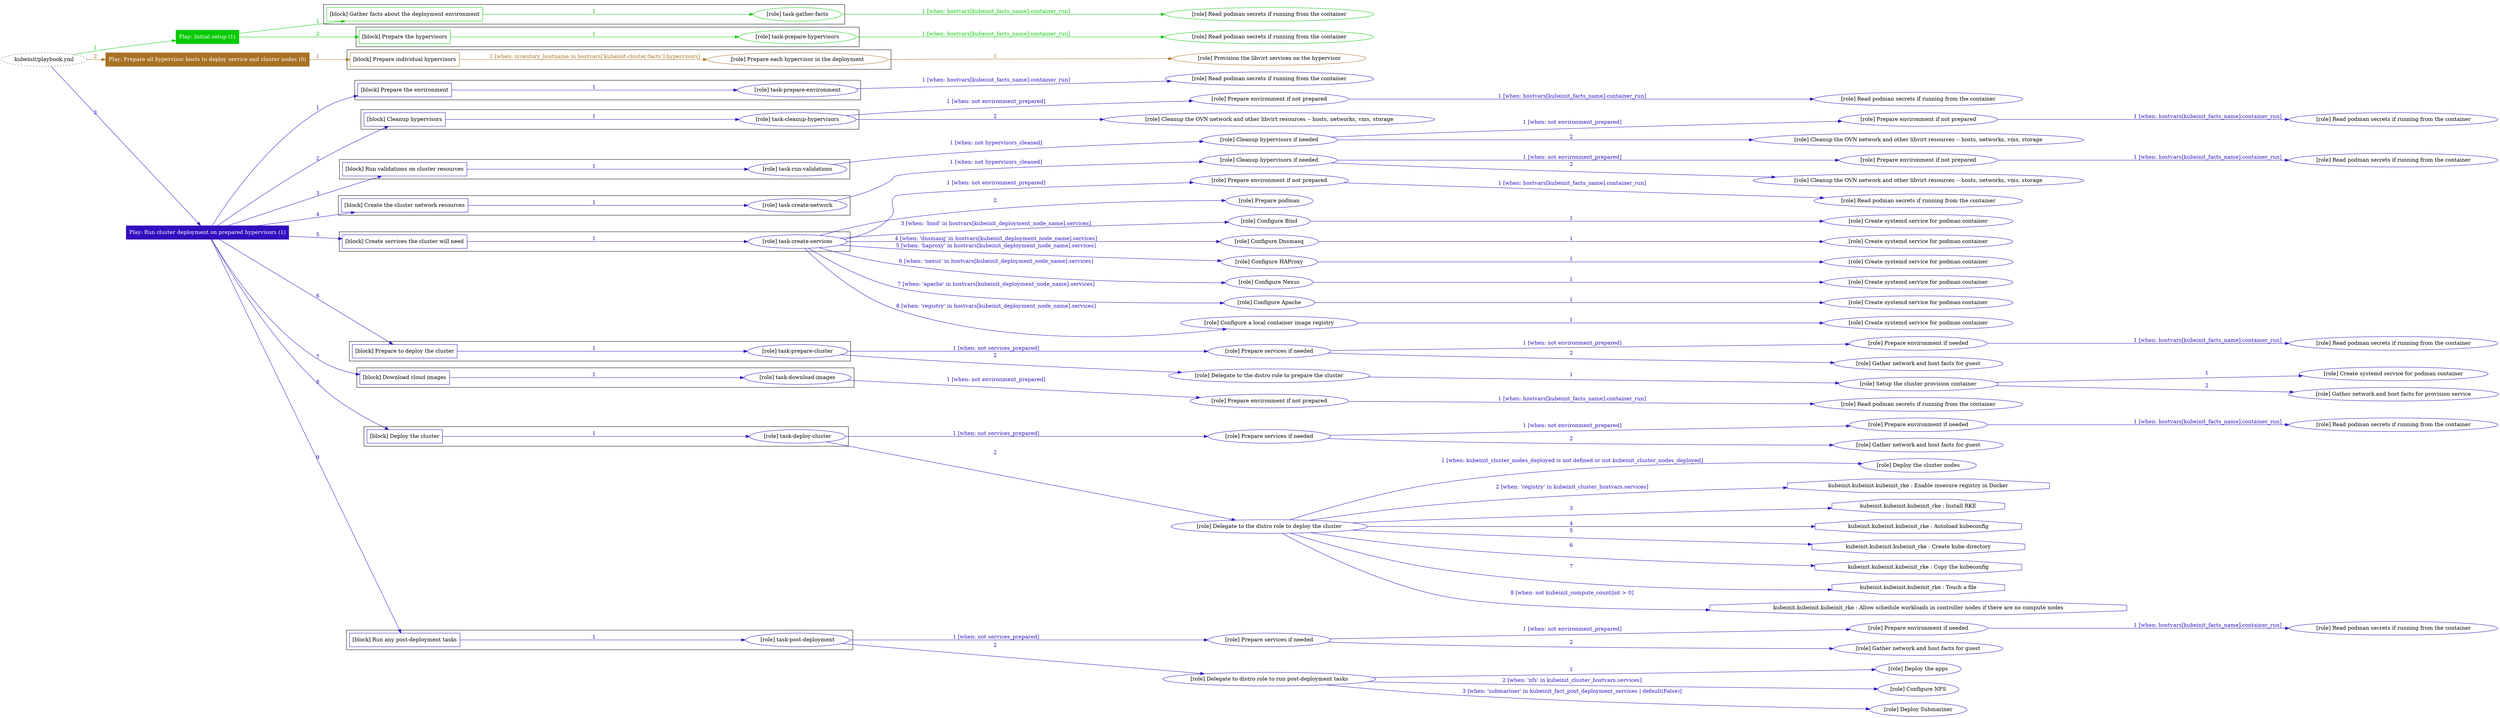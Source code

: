 digraph {
	graph [concentrate=true ordering=in rankdir=LR ratio=fill]
	edge [esep=5 sep=10]
	"kubeinit/playbook.yml" [id=root_node style=dotted]
	play_a239d398 [label="Play: Initial setup (1)" color="#04ca02" fontcolor="#ffffff" id=play_a239d398 shape=box style=filled tooltip=localhost]
	"kubeinit/playbook.yml" -> play_a239d398 [label="1 " color="#04ca02" fontcolor="#04ca02" id=edge_42942084 labeltooltip="1 " tooltip="1 "]
	subgraph "Read podman secrets if running from the container" {
		role_7c1c283b [label="[role] Read podman secrets if running from the container" color="#04ca02" id=role_7c1c283b tooltip="Read podman secrets if running from the container"]
	}
	subgraph "task-gather-facts" {
		role_961c66e1 [label="[role] task-gather-facts" color="#04ca02" id=role_961c66e1 tooltip="task-gather-facts"]
		role_961c66e1 -> role_7c1c283b [label="1 [when: hostvars[kubeinit_facts_name].container_run]" color="#04ca02" fontcolor="#04ca02" id=edge_193b63d1 labeltooltip="1 [when: hostvars[kubeinit_facts_name].container_run]" tooltip="1 [when: hostvars[kubeinit_facts_name].container_run]"]
	}
	subgraph "Read podman secrets if running from the container" {
		role_e6493bc1 [label="[role] Read podman secrets if running from the container" color="#04ca02" id=role_e6493bc1 tooltip="Read podman secrets if running from the container"]
	}
	subgraph "task-prepare-hypervisors" {
		role_396172da [label="[role] task-prepare-hypervisors" color="#04ca02" id=role_396172da tooltip="task-prepare-hypervisors"]
		role_396172da -> role_e6493bc1 [label="1 [when: hostvars[kubeinit_facts_name].container_run]" color="#04ca02" fontcolor="#04ca02" id=edge_c158695e labeltooltip="1 [when: hostvars[kubeinit_facts_name].container_run]" tooltip="1 [when: hostvars[kubeinit_facts_name].container_run]"]
	}
	subgraph "Play: Initial setup (1)" {
		play_a239d398 -> block_baf64539 [label=1 color="#04ca02" fontcolor="#04ca02" id=edge_060b0827 labeltooltip=1 tooltip=1]
		subgraph cluster_block_baf64539 {
			block_baf64539 [label="[block] Gather facts about the deployment environment" color="#04ca02" id=block_baf64539 labeltooltip="Gather facts about the deployment environment" shape=box tooltip="Gather facts about the deployment environment"]
			block_baf64539 -> role_961c66e1 [label="1 " color="#04ca02" fontcolor="#04ca02" id=edge_d8bb8e48 labeltooltip="1 " tooltip="1 "]
		}
		play_a239d398 -> block_6f7a5387 [label=2 color="#04ca02" fontcolor="#04ca02" id=edge_841a7c9b labeltooltip=2 tooltip=2]
		subgraph cluster_block_6f7a5387 {
			block_6f7a5387 [label="[block] Prepare the hypervisors" color="#04ca02" id=block_6f7a5387 labeltooltip="Prepare the hypervisors" shape=box tooltip="Prepare the hypervisors"]
			block_6f7a5387 -> role_396172da [label="1 " color="#04ca02" fontcolor="#04ca02" id=edge_f0bb1bd3 labeltooltip="1 " tooltip="1 "]
		}
	}
	play_30f5141a [label="Play: Prepare all hypervisor hosts to deploy service and cluster nodes (0)" color="#a87224" fontcolor="#ffffff" id=play_30f5141a shape=box style=filled tooltip="Play: Prepare all hypervisor hosts to deploy service and cluster nodes (0)"]
	"kubeinit/playbook.yml" -> play_30f5141a [label="2 " color="#a87224" fontcolor="#a87224" id=edge_f06ef490 labeltooltip="2 " tooltip="2 "]
	subgraph "Provision the libvirt services on the hypervisor" {
		role_fe6aa7c6 [label="[role] Provision the libvirt services on the hypervisor" color="#a87224" id=role_fe6aa7c6 tooltip="Provision the libvirt services on the hypervisor"]
	}
	subgraph "Prepare each hypervisor in the deployment" {
		role_ebc04b40 [label="[role] Prepare each hypervisor in the deployment" color="#a87224" id=role_ebc04b40 tooltip="Prepare each hypervisor in the deployment"]
		role_ebc04b40 -> role_fe6aa7c6 [label="1 " color="#a87224" fontcolor="#a87224" id=edge_b0aa969a labeltooltip="1 " tooltip="1 "]
	}
	subgraph "Play: Prepare all hypervisor hosts to deploy service and cluster nodes (0)" {
		play_30f5141a -> block_6ff5ddff [label=1 color="#a87224" fontcolor="#a87224" id=edge_0ccb99e1 labeltooltip=1 tooltip=1]
		subgraph cluster_block_6ff5ddff {
			block_6ff5ddff [label="[block] Prepare individual hypervisors" color="#a87224" id=block_6ff5ddff labeltooltip="Prepare individual hypervisors" shape=box tooltip="Prepare individual hypervisors"]
			block_6ff5ddff -> role_ebc04b40 [label="1 [when: inventory_hostname in hostvars['kubeinit-cluster-facts'].hypervisors]" color="#a87224" fontcolor="#a87224" id=edge_e6e6d71a labeltooltip="1 [when: inventory_hostname in hostvars['kubeinit-cluster-facts'].hypervisors]" tooltip="1 [when: inventory_hostname in hostvars['kubeinit-cluster-facts'].hypervisors]"]
		}
	}
	play_9c03c293 [label="Play: Run cluster deployment on prepared hypervisors (1)" color="#330dbf" fontcolor="#ffffff" id=play_9c03c293 shape=box style=filled tooltip=localhost]
	"kubeinit/playbook.yml" -> play_9c03c293 [label="3 " color="#330dbf" fontcolor="#330dbf" id=edge_a16b38de labeltooltip="3 " tooltip="3 "]
	subgraph "Read podman secrets if running from the container" {
		role_790930a3 [label="[role] Read podman secrets if running from the container" color="#330dbf" id=role_790930a3 tooltip="Read podman secrets if running from the container"]
	}
	subgraph "task-prepare-environment" {
		role_78bd853e [label="[role] task-prepare-environment" color="#330dbf" id=role_78bd853e tooltip="task-prepare-environment"]
		role_78bd853e -> role_790930a3 [label="1 [when: hostvars[kubeinit_facts_name].container_run]" color="#330dbf" fontcolor="#330dbf" id=edge_b48f32a9 labeltooltip="1 [when: hostvars[kubeinit_facts_name].container_run]" tooltip="1 [when: hostvars[kubeinit_facts_name].container_run]"]
	}
	subgraph "Read podman secrets if running from the container" {
		role_b2c2d9a5 [label="[role] Read podman secrets if running from the container" color="#330dbf" id=role_b2c2d9a5 tooltip="Read podman secrets if running from the container"]
	}
	subgraph "Prepare environment if not prepared" {
		role_b6831829 [label="[role] Prepare environment if not prepared" color="#330dbf" id=role_b6831829 tooltip="Prepare environment if not prepared"]
		role_b6831829 -> role_b2c2d9a5 [label="1 [when: hostvars[kubeinit_facts_name].container_run]" color="#330dbf" fontcolor="#330dbf" id=edge_0f594efd labeltooltip="1 [when: hostvars[kubeinit_facts_name].container_run]" tooltip="1 [when: hostvars[kubeinit_facts_name].container_run]"]
	}
	subgraph "Cleanup the OVN network and other libvirt resources -- hosts, networks, vms, storage" {
		role_8bc18299 [label="[role] Cleanup the OVN network and other libvirt resources -- hosts, networks, vms, storage" color="#330dbf" id=role_8bc18299 tooltip="Cleanup the OVN network and other libvirt resources -- hosts, networks, vms, storage"]
	}
	subgraph "task-cleanup-hypervisors" {
		role_b60a5ead [label="[role] task-cleanup-hypervisors" color="#330dbf" id=role_b60a5ead tooltip="task-cleanup-hypervisors"]
		role_b60a5ead -> role_b6831829 [label="1 [when: not environment_prepared]" color="#330dbf" fontcolor="#330dbf" id=edge_076ccca5 labeltooltip="1 [when: not environment_prepared]" tooltip="1 [when: not environment_prepared]"]
		role_b60a5ead -> role_8bc18299 [label="2 " color="#330dbf" fontcolor="#330dbf" id=edge_b6c6a407 labeltooltip="2 " tooltip="2 "]
	}
	subgraph "Read podman secrets if running from the container" {
		role_48a14774 [label="[role] Read podman secrets if running from the container" color="#330dbf" id=role_48a14774 tooltip="Read podman secrets if running from the container"]
	}
	subgraph "Prepare environment if not prepared" {
		role_74868677 [label="[role] Prepare environment if not prepared" color="#330dbf" id=role_74868677 tooltip="Prepare environment if not prepared"]
		role_74868677 -> role_48a14774 [label="1 [when: hostvars[kubeinit_facts_name].container_run]" color="#330dbf" fontcolor="#330dbf" id=edge_fdbf9df7 labeltooltip="1 [when: hostvars[kubeinit_facts_name].container_run]" tooltip="1 [when: hostvars[kubeinit_facts_name].container_run]"]
	}
	subgraph "Cleanup the OVN network and other libvirt resources -- hosts, networks, vms, storage" {
		role_75145ee7 [label="[role] Cleanup the OVN network and other libvirt resources -- hosts, networks, vms, storage" color="#330dbf" id=role_75145ee7 tooltip="Cleanup the OVN network and other libvirt resources -- hosts, networks, vms, storage"]
	}
	subgraph "Cleanup hypervisors if needed" {
		role_29d0df7c [label="[role] Cleanup hypervisors if needed" color="#330dbf" id=role_29d0df7c tooltip="Cleanup hypervisors if needed"]
		role_29d0df7c -> role_74868677 [label="1 [when: not environment_prepared]" color="#330dbf" fontcolor="#330dbf" id=edge_35bcf9ad labeltooltip="1 [when: not environment_prepared]" tooltip="1 [when: not environment_prepared]"]
		role_29d0df7c -> role_75145ee7 [label="2 " color="#330dbf" fontcolor="#330dbf" id=edge_22cb8286 labeltooltip="2 " tooltip="2 "]
	}
	subgraph "task-run-validations" {
		role_2b063072 [label="[role] task-run-validations" color="#330dbf" id=role_2b063072 tooltip="task-run-validations"]
		role_2b063072 -> role_29d0df7c [label="1 [when: not hypervisors_cleaned]" color="#330dbf" fontcolor="#330dbf" id=edge_86a7ff5e labeltooltip="1 [when: not hypervisors_cleaned]" tooltip="1 [when: not hypervisors_cleaned]"]
	}
	subgraph "Read podman secrets if running from the container" {
		role_91ffea3e [label="[role] Read podman secrets if running from the container" color="#330dbf" id=role_91ffea3e tooltip="Read podman secrets if running from the container"]
	}
	subgraph "Prepare environment if not prepared" {
		role_0b81220e [label="[role] Prepare environment if not prepared" color="#330dbf" id=role_0b81220e tooltip="Prepare environment if not prepared"]
		role_0b81220e -> role_91ffea3e [label="1 [when: hostvars[kubeinit_facts_name].container_run]" color="#330dbf" fontcolor="#330dbf" id=edge_f4bc0d50 labeltooltip="1 [when: hostvars[kubeinit_facts_name].container_run]" tooltip="1 [when: hostvars[kubeinit_facts_name].container_run]"]
	}
	subgraph "Cleanup the OVN network and other libvirt resources -- hosts, networks, vms, storage" {
		role_027a0ec7 [label="[role] Cleanup the OVN network and other libvirt resources -- hosts, networks, vms, storage" color="#330dbf" id=role_027a0ec7 tooltip="Cleanup the OVN network and other libvirt resources -- hosts, networks, vms, storage"]
	}
	subgraph "Cleanup hypervisors if needed" {
		role_d3c9970a [label="[role] Cleanup hypervisors if needed" color="#330dbf" id=role_d3c9970a tooltip="Cleanup hypervisors if needed"]
		role_d3c9970a -> role_0b81220e [label="1 [when: not environment_prepared]" color="#330dbf" fontcolor="#330dbf" id=edge_bc5d622f labeltooltip="1 [when: not environment_prepared]" tooltip="1 [when: not environment_prepared]"]
		role_d3c9970a -> role_027a0ec7 [label="2 " color="#330dbf" fontcolor="#330dbf" id=edge_387f1034 labeltooltip="2 " tooltip="2 "]
	}
	subgraph "task-create-network" {
		role_6507f7bc [label="[role] task-create-network" color="#330dbf" id=role_6507f7bc tooltip="task-create-network"]
		role_6507f7bc -> role_d3c9970a [label="1 [when: not hypervisors_cleaned]" color="#330dbf" fontcolor="#330dbf" id=edge_37390c8d labeltooltip="1 [when: not hypervisors_cleaned]" tooltip="1 [when: not hypervisors_cleaned]"]
	}
	subgraph "Read podman secrets if running from the container" {
		role_79d42581 [label="[role] Read podman secrets if running from the container" color="#330dbf" id=role_79d42581 tooltip="Read podman secrets if running from the container"]
	}
	subgraph "Prepare environment if not prepared" {
		role_aae9e84d [label="[role] Prepare environment if not prepared" color="#330dbf" id=role_aae9e84d tooltip="Prepare environment if not prepared"]
		role_aae9e84d -> role_79d42581 [label="1 [when: hostvars[kubeinit_facts_name].container_run]" color="#330dbf" fontcolor="#330dbf" id=edge_0b561162 labeltooltip="1 [when: hostvars[kubeinit_facts_name].container_run]" tooltip="1 [when: hostvars[kubeinit_facts_name].container_run]"]
	}
	subgraph "Prepare podman" {
		role_8e8bb57b [label="[role] Prepare podman" color="#330dbf" id=role_8e8bb57b tooltip="Prepare podman"]
	}
	subgraph "Create systemd service for podman container" {
		role_589fd8b4 [label="[role] Create systemd service for podman container" color="#330dbf" id=role_589fd8b4 tooltip="Create systemd service for podman container"]
	}
	subgraph "Configure Bind" {
		role_3737fe8b [label="[role] Configure Bind" color="#330dbf" id=role_3737fe8b tooltip="Configure Bind"]
		role_3737fe8b -> role_589fd8b4 [label="1 " color="#330dbf" fontcolor="#330dbf" id=edge_10d29a2d labeltooltip="1 " tooltip="1 "]
	}
	subgraph "Create systemd service for podman container" {
		role_e48454b5 [label="[role] Create systemd service for podman container" color="#330dbf" id=role_e48454b5 tooltip="Create systemd service for podman container"]
	}
	subgraph "Configure Dnsmasq" {
		role_ba789bfb [label="[role] Configure Dnsmasq" color="#330dbf" id=role_ba789bfb tooltip="Configure Dnsmasq"]
		role_ba789bfb -> role_e48454b5 [label="1 " color="#330dbf" fontcolor="#330dbf" id=edge_cea838c4 labeltooltip="1 " tooltip="1 "]
	}
	subgraph "Create systemd service for podman container" {
		role_2aacf42b [label="[role] Create systemd service for podman container" color="#330dbf" id=role_2aacf42b tooltip="Create systemd service for podman container"]
	}
	subgraph "Configure HAProxy" {
		role_f2261b63 [label="[role] Configure HAProxy" color="#330dbf" id=role_f2261b63 tooltip="Configure HAProxy"]
		role_f2261b63 -> role_2aacf42b [label="1 " color="#330dbf" fontcolor="#330dbf" id=edge_8116f4df labeltooltip="1 " tooltip="1 "]
	}
	subgraph "Create systemd service for podman container" {
		role_e6af30d4 [label="[role] Create systemd service for podman container" color="#330dbf" id=role_e6af30d4 tooltip="Create systemd service for podman container"]
	}
	subgraph "Configure Nexus" {
		role_4263f7fc [label="[role] Configure Nexus" color="#330dbf" id=role_4263f7fc tooltip="Configure Nexus"]
		role_4263f7fc -> role_e6af30d4 [label="1 " color="#330dbf" fontcolor="#330dbf" id=edge_0279fa40 labeltooltip="1 " tooltip="1 "]
	}
	subgraph "Create systemd service for podman container" {
		role_18a897d6 [label="[role] Create systemd service for podman container" color="#330dbf" id=role_18a897d6 tooltip="Create systemd service for podman container"]
	}
	subgraph "Configure Apache" {
		role_e67dd100 [label="[role] Configure Apache" color="#330dbf" id=role_e67dd100 tooltip="Configure Apache"]
		role_e67dd100 -> role_18a897d6 [label="1 " color="#330dbf" fontcolor="#330dbf" id=edge_6679ad4c labeltooltip="1 " tooltip="1 "]
	}
	subgraph "Create systemd service for podman container" {
		role_ee3ff52c [label="[role] Create systemd service for podman container" color="#330dbf" id=role_ee3ff52c tooltip="Create systemd service for podman container"]
	}
	subgraph "Configure a local container image registry" {
		role_429af438 [label="[role] Configure a local container image registry" color="#330dbf" id=role_429af438 tooltip="Configure a local container image registry"]
		role_429af438 -> role_ee3ff52c [label="1 " color="#330dbf" fontcolor="#330dbf" id=edge_f6780eee labeltooltip="1 " tooltip="1 "]
	}
	subgraph "task-create-services" {
		role_df710f42 [label="[role] task-create-services" color="#330dbf" id=role_df710f42 tooltip="task-create-services"]
		role_df710f42 -> role_aae9e84d [label="1 [when: not environment_prepared]" color="#330dbf" fontcolor="#330dbf" id=edge_9ac24cd9 labeltooltip="1 [when: not environment_prepared]" tooltip="1 [when: not environment_prepared]"]
		role_df710f42 -> role_8e8bb57b [label="2 " color="#330dbf" fontcolor="#330dbf" id=edge_9f251b76 labeltooltip="2 " tooltip="2 "]
		role_df710f42 -> role_3737fe8b [label="3 [when: 'bind' in hostvars[kubeinit_deployment_node_name].services]" color="#330dbf" fontcolor="#330dbf" id=edge_f17a1b67 labeltooltip="3 [when: 'bind' in hostvars[kubeinit_deployment_node_name].services]" tooltip="3 [when: 'bind' in hostvars[kubeinit_deployment_node_name].services]"]
		role_df710f42 -> role_ba789bfb [label="4 [when: 'dnsmasq' in hostvars[kubeinit_deployment_node_name].services]" color="#330dbf" fontcolor="#330dbf" id=edge_4f1ee1ef labeltooltip="4 [when: 'dnsmasq' in hostvars[kubeinit_deployment_node_name].services]" tooltip="4 [when: 'dnsmasq' in hostvars[kubeinit_deployment_node_name].services]"]
		role_df710f42 -> role_f2261b63 [label="5 [when: 'haproxy' in hostvars[kubeinit_deployment_node_name].services]" color="#330dbf" fontcolor="#330dbf" id=edge_dea0bc25 labeltooltip="5 [when: 'haproxy' in hostvars[kubeinit_deployment_node_name].services]" tooltip="5 [when: 'haproxy' in hostvars[kubeinit_deployment_node_name].services]"]
		role_df710f42 -> role_4263f7fc [label="6 [when: 'nexus' in hostvars[kubeinit_deployment_node_name].services]" color="#330dbf" fontcolor="#330dbf" id=edge_0aac09f4 labeltooltip="6 [when: 'nexus' in hostvars[kubeinit_deployment_node_name].services]" tooltip="6 [when: 'nexus' in hostvars[kubeinit_deployment_node_name].services]"]
		role_df710f42 -> role_e67dd100 [label="7 [when: 'apache' in hostvars[kubeinit_deployment_node_name].services]" color="#330dbf" fontcolor="#330dbf" id=edge_fe6780fb labeltooltip="7 [when: 'apache' in hostvars[kubeinit_deployment_node_name].services]" tooltip="7 [when: 'apache' in hostvars[kubeinit_deployment_node_name].services]"]
		role_df710f42 -> role_429af438 [label="8 [when: 'registry' in hostvars[kubeinit_deployment_node_name].services]" color="#330dbf" fontcolor="#330dbf" id=edge_7eff13e7 labeltooltip="8 [when: 'registry' in hostvars[kubeinit_deployment_node_name].services]" tooltip="8 [when: 'registry' in hostvars[kubeinit_deployment_node_name].services]"]
	}
	subgraph "Read podman secrets if running from the container" {
		role_278e90ef [label="[role] Read podman secrets if running from the container" color="#330dbf" id=role_278e90ef tooltip="Read podman secrets if running from the container"]
	}
	subgraph "Prepare environment if needed" {
		role_3457196d [label="[role] Prepare environment if needed" color="#330dbf" id=role_3457196d tooltip="Prepare environment if needed"]
		role_3457196d -> role_278e90ef [label="1 [when: hostvars[kubeinit_facts_name].container_run]" color="#330dbf" fontcolor="#330dbf" id=edge_4b78a359 labeltooltip="1 [when: hostvars[kubeinit_facts_name].container_run]" tooltip="1 [when: hostvars[kubeinit_facts_name].container_run]"]
	}
	subgraph "Gather network and host facts for guest" {
		role_bc4749bd [label="[role] Gather network and host facts for guest" color="#330dbf" id=role_bc4749bd tooltip="Gather network and host facts for guest"]
	}
	subgraph "Prepare services if needed" {
		role_e0c14b32 [label="[role] Prepare services if needed" color="#330dbf" id=role_e0c14b32 tooltip="Prepare services if needed"]
		role_e0c14b32 -> role_3457196d [label="1 [when: not environment_prepared]" color="#330dbf" fontcolor="#330dbf" id=edge_c4ed6c05 labeltooltip="1 [when: not environment_prepared]" tooltip="1 [when: not environment_prepared]"]
		role_e0c14b32 -> role_bc4749bd [label="2 " color="#330dbf" fontcolor="#330dbf" id=edge_efae9394 labeltooltip="2 " tooltip="2 "]
	}
	subgraph "Create systemd service for podman container" {
		role_cdf60b1a [label="[role] Create systemd service for podman container" color="#330dbf" id=role_cdf60b1a tooltip="Create systemd service for podman container"]
	}
	subgraph "Gather network and host facts for provision service" {
		role_1e38c5dc [label="[role] Gather network and host facts for provision service" color="#330dbf" id=role_1e38c5dc tooltip="Gather network and host facts for provision service"]
	}
	subgraph "Setup the cluster provision container" {
		role_40293440 [label="[role] Setup the cluster provision container" color="#330dbf" id=role_40293440 tooltip="Setup the cluster provision container"]
		role_40293440 -> role_cdf60b1a [label="1 " color="#330dbf" fontcolor="#330dbf" id=edge_c8adb55b labeltooltip="1 " tooltip="1 "]
		role_40293440 -> role_1e38c5dc [label="2 " color="#330dbf" fontcolor="#330dbf" id=edge_195e65cf labeltooltip="2 " tooltip="2 "]
	}
	subgraph "Delegate to the distro role to prepare the cluster" {
		role_b024d5b8 [label="[role] Delegate to the distro role to prepare the cluster" color="#330dbf" id=role_b024d5b8 tooltip="Delegate to the distro role to prepare the cluster"]
		role_b024d5b8 -> role_40293440 [label="1 " color="#330dbf" fontcolor="#330dbf" id=edge_67e668aa labeltooltip="1 " tooltip="1 "]
	}
	subgraph "task-prepare-cluster" {
		role_a8aeacb9 [label="[role] task-prepare-cluster" color="#330dbf" id=role_a8aeacb9 tooltip="task-prepare-cluster"]
		role_a8aeacb9 -> role_e0c14b32 [label="1 [when: not services_prepared]" color="#330dbf" fontcolor="#330dbf" id=edge_ada1ae8f labeltooltip="1 [when: not services_prepared]" tooltip="1 [when: not services_prepared]"]
		role_a8aeacb9 -> role_b024d5b8 [label="2 " color="#330dbf" fontcolor="#330dbf" id=edge_10cb74b7 labeltooltip="2 " tooltip="2 "]
	}
	subgraph "Read podman secrets if running from the container" {
		role_03bcc258 [label="[role] Read podman secrets if running from the container" color="#330dbf" id=role_03bcc258 tooltip="Read podman secrets if running from the container"]
	}
	subgraph "Prepare environment if not prepared" {
		role_74e1d5d7 [label="[role] Prepare environment if not prepared" color="#330dbf" id=role_74e1d5d7 tooltip="Prepare environment if not prepared"]
		role_74e1d5d7 -> role_03bcc258 [label="1 [when: hostvars[kubeinit_facts_name].container_run]" color="#330dbf" fontcolor="#330dbf" id=edge_52a067b5 labeltooltip="1 [when: hostvars[kubeinit_facts_name].container_run]" tooltip="1 [when: hostvars[kubeinit_facts_name].container_run]"]
	}
	subgraph "task-download-images" {
		role_115804c6 [label="[role] task-download-images" color="#330dbf" id=role_115804c6 tooltip="task-download-images"]
		role_115804c6 -> role_74e1d5d7 [label="1 [when: not environment_prepared]" color="#330dbf" fontcolor="#330dbf" id=edge_5e122391 labeltooltip="1 [when: not environment_prepared]" tooltip="1 [when: not environment_prepared]"]
	}
	subgraph "Read podman secrets if running from the container" {
		role_1de54f31 [label="[role] Read podman secrets if running from the container" color="#330dbf" id=role_1de54f31 tooltip="Read podman secrets if running from the container"]
	}
	subgraph "Prepare environment if needed" {
		role_39a8fdb1 [label="[role] Prepare environment if needed" color="#330dbf" id=role_39a8fdb1 tooltip="Prepare environment if needed"]
		role_39a8fdb1 -> role_1de54f31 [label="1 [when: hostvars[kubeinit_facts_name].container_run]" color="#330dbf" fontcolor="#330dbf" id=edge_bf8c1600 labeltooltip="1 [when: hostvars[kubeinit_facts_name].container_run]" tooltip="1 [when: hostvars[kubeinit_facts_name].container_run]"]
	}
	subgraph "Gather network and host facts for guest" {
		role_46a1c0c0 [label="[role] Gather network and host facts for guest" color="#330dbf" id=role_46a1c0c0 tooltip="Gather network and host facts for guest"]
	}
	subgraph "Prepare services if needed" {
		role_7c9ea50e [label="[role] Prepare services if needed" color="#330dbf" id=role_7c9ea50e tooltip="Prepare services if needed"]
		role_7c9ea50e -> role_39a8fdb1 [label="1 [when: not environment_prepared]" color="#330dbf" fontcolor="#330dbf" id=edge_f063ba2f labeltooltip="1 [when: not environment_prepared]" tooltip="1 [when: not environment_prepared]"]
		role_7c9ea50e -> role_46a1c0c0 [label="2 " color="#330dbf" fontcolor="#330dbf" id=edge_d296b0cf labeltooltip="2 " tooltip="2 "]
	}
	subgraph "Deploy the cluster nodes" {
		role_8209e303 [label="[role] Deploy the cluster nodes" color="#330dbf" id=role_8209e303 tooltip="Deploy the cluster nodes"]
	}
	subgraph "Delegate to the distro role to deploy the cluster" {
		role_e3112728 [label="[role] Delegate to the distro role to deploy the cluster" color="#330dbf" id=role_e3112728 tooltip="Delegate to the distro role to deploy the cluster"]
		role_e3112728 -> role_8209e303 [label="1 [when: kubeinit_cluster_nodes_deployed is not defined or not kubeinit_cluster_nodes_deployed]" color="#330dbf" fontcolor="#330dbf" id=edge_cacd9b07 labeltooltip="1 [when: kubeinit_cluster_nodes_deployed is not defined or not kubeinit_cluster_nodes_deployed]" tooltip="1 [when: kubeinit_cluster_nodes_deployed is not defined or not kubeinit_cluster_nodes_deployed]"]
		task_8d3e869f [label="kubeinit.kubeinit.kubeinit_rke : Enable insecure registry in Docker" color="#330dbf" id=task_8d3e869f shape=octagon tooltip="kubeinit.kubeinit.kubeinit_rke : Enable insecure registry in Docker"]
		role_e3112728 -> task_8d3e869f [label="2 [when: 'registry' in kubeinit_cluster_hostvars.services]" color="#330dbf" fontcolor="#330dbf" id=edge_4484bdbd labeltooltip="2 [when: 'registry' in kubeinit_cluster_hostvars.services]" tooltip="2 [when: 'registry' in kubeinit_cluster_hostvars.services]"]
		task_61e3883b [label="kubeinit.kubeinit.kubeinit_rke : Install RKE" color="#330dbf" id=task_61e3883b shape=octagon tooltip="kubeinit.kubeinit.kubeinit_rke : Install RKE"]
		role_e3112728 -> task_61e3883b [label="3 " color="#330dbf" fontcolor="#330dbf" id=edge_f9f1818c labeltooltip="3 " tooltip="3 "]
		task_d70a05dc [label="kubeinit.kubeinit.kubeinit_rke : Autoload kubeconfig" color="#330dbf" id=task_d70a05dc shape=octagon tooltip="kubeinit.kubeinit.kubeinit_rke : Autoload kubeconfig"]
		role_e3112728 -> task_d70a05dc [label="4 " color="#330dbf" fontcolor="#330dbf" id=edge_21ef2a85 labeltooltip="4 " tooltip="4 "]
		task_3f9d98e9 [label="kubeinit.kubeinit.kubeinit_rke : Create kube directory" color="#330dbf" id=task_3f9d98e9 shape=octagon tooltip="kubeinit.kubeinit.kubeinit_rke : Create kube directory"]
		role_e3112728 -> task_3f9d98e9 [label="5 " color="#330dbf" fontcolor="#330dbf" id=edge_91fa9987 labeltooltip="5 " tooltip="5 "]
		task_84f24cd1 [label="kubeinit.kubeinit.kubeinit_rke : Copy the kubeconfig" color="#330dbf" id=task_84f24cd1 shape=octagon tooltip="kubeinit.kubeinit.kubeinit_rke : Copy the kubeconfig"]
		role_e3112728 -> task_84f24cd1 [label="6 " color="#330dbf" fontcolor="#330dbf" id=edge_c4133c2f labeltooltip="6 " tooltip="6 "]
		task_06d895a3 [label="kubeinit.kubeinit.kubeinit_rke : Touch a file" color="#330dbf" id=task_06d895a3 shape=octagon tooltip="kubeinit.kubeinit.kubeinit_rke : Touch a file"]
		role_e3112728 -> task_06d895a3 [label="7 " color="#330dbf" fontcolor="#330dbf" id=edge_dbd66759 labeltooltip="7 " tooltip="7 "]
		task_50786eab [label="kubeinit.kubeinit.kubeinit_rke : Allow schedule workloads in controller nodes if there are no compute nodes" color="#330dbf" id=task_50786eab shape=octagon tooltip="kubeinit.kubeinit.kubeinit_rke : Allow schedule workloads in controller nodes if there are no compute nodes"]
		role_e3112728 -> task_50786eab [label="8 [when: not kubeinit_compute_count|int > 0]" color="#330dbf" fontcolor="#330dbf" id=edge_4686ac30 labeltooltip="8 [when: not kubeinit_compute_count|int > 0]" tooltip="8 [when: not kubeinit_compute_count|int > 0]"]
	}
	subgraph "task-deploy-cluster" {
		role_a9863048 [label="[role] task-deploy-cluster" color="#330dbf" id=role_a9863048 tooltip="task-deploy-cluster"]
		role_a9863048 -> role_7c9ea50e [label="1 [when: not services_prepared]" color="#330dbf" fontcolor="#330dbf" id=edge_e85a69c5 labeltooltip="1 [when: not services_prepared]" tooltip="1 [when: not services_prepared]"]
		role_a9863048 -> role_e3112728 [label="2 " color="#330dbf" fontcolor="#330dbf" id=edge_30bfa5ba labeltooltip="2 " tooltip="2 "]
	}
	subgraph "Read podman secrets if running from the container" {
		role_b8eb160e [label="[role] Read podman secrets if running from the container" color="#330dbf" id=role_b8eb160e tooltip="Read podman secrets if running from the container"]
	}
	subgraph "Prepare environment if needed" {
		role_0a558f69 [label="[role] Prepare environment if needed" color="#330dbf" id=role_0a558f69 tooltip="Prepare environment if needed"]
		role_0a558f69 -> role_b8eb160e [label="1 [when: hostvars[kubeinit_facts_name].container_run]" color="#330dbf" fontcolor="#330dbf" id=edge_eb947b58 labeltooltip="1 [when: hostvars[kubeinit_facts_name].container_run]" tooltip="1 [when: hostvars[kubeinit_facts_name].container_run]"]
	}
	subgraph "Gather network and host facts for guest" {
		role_1f641265 [label="[role] Gather network and host facts for guest" color="#330dbf" id=role_1f641265 tooltip="Gather network and host facts for guest"]
	}
	subgraph "Prepare services if needed" {
		role_6bb60a78 [label="[role] Prepare services if needed" color="#330dbf" id=role_6bb60a78 tooltip="Prepare services if needed"]
		role_6bb60a78 -> role_0a558f69 [label="1 [when: not environment_prepared]" color="#330dbf" fontcolor="#330dbf" id=edge_ad2b8a96 labeltooltip="1 [when: not environment_prepared]" tooltip="1 [when: not environment_prepared]"]
		role_6bb60a78 -> role_1f641265 [label="2 " color="#330dbf" fontcolor="#330dbf" id=edge_b1bbf1d2 labeltooltip="2 " tooltip="2 "]
	}
	subgraph "Deploy the apps" {
		role_5c39830e [label="[role] Deploy the apps" color="#330dbf" id=role_5c39830e tooltip="Deploy the apps"]
	}
	subgraph "Configure NFS" {
		role_4b6c3d3b [label="[role] Configure NFS" color="#330dbf" id=role_4b6c3d3b tooltip="Configure NFS"]
	}
	subgraph "Deploy Submariner" {
		role_110650b5 [label="[role] Deploy Submariner" color="#330dbf" id=role_110650b5 tooltip="Deploy Submariner"]
	}
	subgraph "Delegate to distro role to run post-deployment tasks" {
		role_607a714b [label="[role] Delegate to distro role to run post-deployment tasks" color="#330dbf" id=role_607a714b tooltip="Delegate to distro role to run post-deployment tasks"]
		role_607a714b -> role_5c39830e [label="1 " color="#330dbf" fontcolor="#330dbf" id=edge_c92b462e labeltooltip="1 " tooltip="1 "]
		role_607a714b -> role_4b6c3d3b [label="2 [when: 'nfs' in kubeinit_cluster_hostvars.services]" color="#330dbf" fontcolor="#330dbf" id=edge_9fd3e11f labeltooltip="2 [when: 'nfs' in kubeinit_cluster_hostvars.services]" tooltip="2 [when: 'nfs' in kubeinit_cluster_hostvars.services]"]
		role_607a714b -> role_110650b5 [label="3 [when: 'submariner' in kubeinit_fact_post_deployment_services | default(False)]" color="#330dbf" fontcolor="#330dbf" id=edge_620fdba6 labeltooltip="3 [when: 'submariner' in kubeinit_fact_post_deployment_services | default(False)]" tooltip="3 [when: 'submariner' in kubeinit_fact_post_deployment_services | default(False)]"]
	}
	subgraph "task-post-deployment" {
		role_f3ec3224 [label="[role] task-post-deployment" color="#330dbf" id=role_f3ec3224 tooltip="task-post-deployment"]
		role_f3ec3224 -> role_6bb60a78 [label="1 [when: not services_prepared]" color="#330dbf" fontcolor="#330dbf" id=edge_972da557 labeltooltip="1 [when: not services_prepared]" tooltip="1 [when: not services_prepared]"]
		role_f3ec3224 -> role_607a714b [label="2 " color="#330dbf" fontcolor="#330dbf" id=edge_d9121c3d labeltooltip="2 " tooltip="2 "]
	}
	subgraph "Play: Run cluster deployment on prepared hypervisors (1)" {
		play_9c03c293 -> block_10f480a8 [label=1 color="#330dbf" fontcolor="#330dbf" id=edge_165ff51a labeltooltip=1 tooltip=1]
		subgraph cluster_block_10f480a8 {
			block_10f480a8 [label="[block] Prepare the environment" color="#330dbf" id=block_10f480a8 labeltooltip="Prepare the environment" shape=box tooltip="Prepare the environment"]
			block_10f480a8 -> role_78bd853e [label="1 " color="#330dbf" fontcolor="#330dbf" id=edge_43f29de6 labeltooltip="1 " tooltip="1 "]
		}
		play_9c03c293 -> block_d2a9d5d1 [label=2 color="#330dbf" fontcolor="#330dbf" id=edge_8388b91e labeltooltip=2 tooltip=2]
		subgraph cluster_block_d2a9d5d1 {
			block_d2a9d5d1 [label="[block] Cleanup hypervisors" color="#330dbf" id=block_d2a9d5d1 labeltooltip="Cleanup hypervisors" shape=box tooltip="Cleanup hypervisors"]
			block_d2a9d5d1 -> role_b60a5ead [label="1 " color="#330dbf" fontcolor="#330dbf" id=edge_634b277e labeltooltip="1 " tooltip="1 "]
		}
		play_9c03c293 -> block_48b5963a [label=3 color="#330dbf" fontcolor="#330dbf" id=edge_f8438f33 labeltooltip=3 tooltip=3]
		subgraph cluster_block_48b5963a {
			block_48b5963a [label="[block] Run validations on cluster resources" color="#330dbf" id=block_48b5963a labeltooltip="Run validations on cluster resources" shape=box tooltip="Run validations on cluster resources"]
			block_48b5963a -> role_2b063072 [label="1 " color="#330dbf" fontcolor="#330dbf" id=edge_590268e5 labeltooltip="1 " tooltip="1 "]
		}
		play_9c03c293 -> block_29eb3000 [label=4 color="#330dbf" fontcolor="#330dbf" id=edge_1e036979 labeltooltip=4 tooltip=4]
		subgraph cluster_block_29eb3000 {
			block_29eb3000 [label="[block] Create the cluster network resources" color="#330dbf" id=block_29eb3000 labeltooltip="Create the cluster network resources" shape=box tooltip="Create the cluster network resources"]
			block_29eb3000 -> role_6507f7bc [label="1 " color="#330dbf" fontcolor="#330dbf" id=edge_7d412936 labeltooltip="1 " tooltip="1 "]
		}
		play_9c03c293 -> block_2c264277 [label=5 color="#330dbf" fontcolor="#330dbf" id=edge_08128078 labeltooltip=5 tooltip=5]
		subgraph cluster_block_2c264277 {
			block_2c264277 [label="[block] Create services the cluster will need" color="#330dbf" id=block_2c264277 labeltooltip="Create services the cluster will need" shape=box tooltip="Create services the cluster will need"]
			block_2c264277 -> role_df710f42 [label="1 " color="#330dbf" fontcolor="#330dbf" id=edge_49bd5364 labeltooltip="1 " tooltip="1 "]
		}
		play_9c03c293 -> block_9a03784d [label=6 color="#330dbf" fontcolor="#330dbf" id=edge_64a4b494 labeltooltip=6 tooltip=6]
		subgraph cluster_block_9a03784d {
			block_9a03784d [label="[block] Prepare to deploy the cluster" color="#330dbf" id=block_9a03784d labeltooltip="Prepare to deploy the cluster" shape=box tooltip="Prepare to deploy the cluster"]
			block_9a03784d -> role_a8aeacb9 [label="1 " color="#330dbf" fontcolor="#330dbf" id=edge_c572942f labeltooltip="1 " tooltip="1 "]
		}
		play_9c03c293 -> block_d546b170 [label=7 color="#330dbf" fontcolor="#330dbf" id=edge_eb760f2d labeltooltip=7 tooltip=7]
		subgraph cluster_block_d546b170 {
			block_d546b170 [label="[block] Download cloud images" color="#330dbf" id=block_d546b170 labeltooltip="Download cloud images" shape=box tooltip="Download cloud images"]
			block_d546b170 -> role_115804c6 [label="1 " color="#330dbf" fontcolor="#330dbf" id=edge_916ac1b8 labeltooltip="1 " tooltip="1 "]
		}
		play_9c03c293 -> block_96d88a20 [label=8 color="#330dbf" fontcolor="#330dbf" id=edge_da379b63 labeltooltip=8 tooltip=8]
		subgraph cluster_block_96d88a20 {
			block_96d88a20 [label="[block] Deploy the cluster" color="#330dbf" id=block_96d88a20 labeltooltip="Deploy the cluster" shape=box tooltip="Deploy the cluster"]
			block_96d88a20 -> role_a9863048 [label="1 " color="#330dbf" fontcolor="#330dbf" id=edge_47cc701d labeltooltip="1 " tooltip="1 "]
		}
		play_9c03c293 -> block_bc7aea82 [label=9 color="#330dbf" fontcolor="#330dbf" id=edge_d0e6ae37 labeltooltip=9 tooltip=9]
		subgraph cluster_block_bc7aea82 {
			block_bc7aea82 [label="[block] Run any post-deployment tasks" color="#330dbf" id=block_bc7aea82 labeltooltip="Run any post-deployment tasks" shape=box tooltip="Run any post-deployment tasks"]
			block_bc7aea82 -> role_f3ec3224 [label="1 " color="#330dbf" fontcolor="#330dbf" id=edge_464a043c labeltooltip="1 " tooltip="1 "]
		}
	}
}
